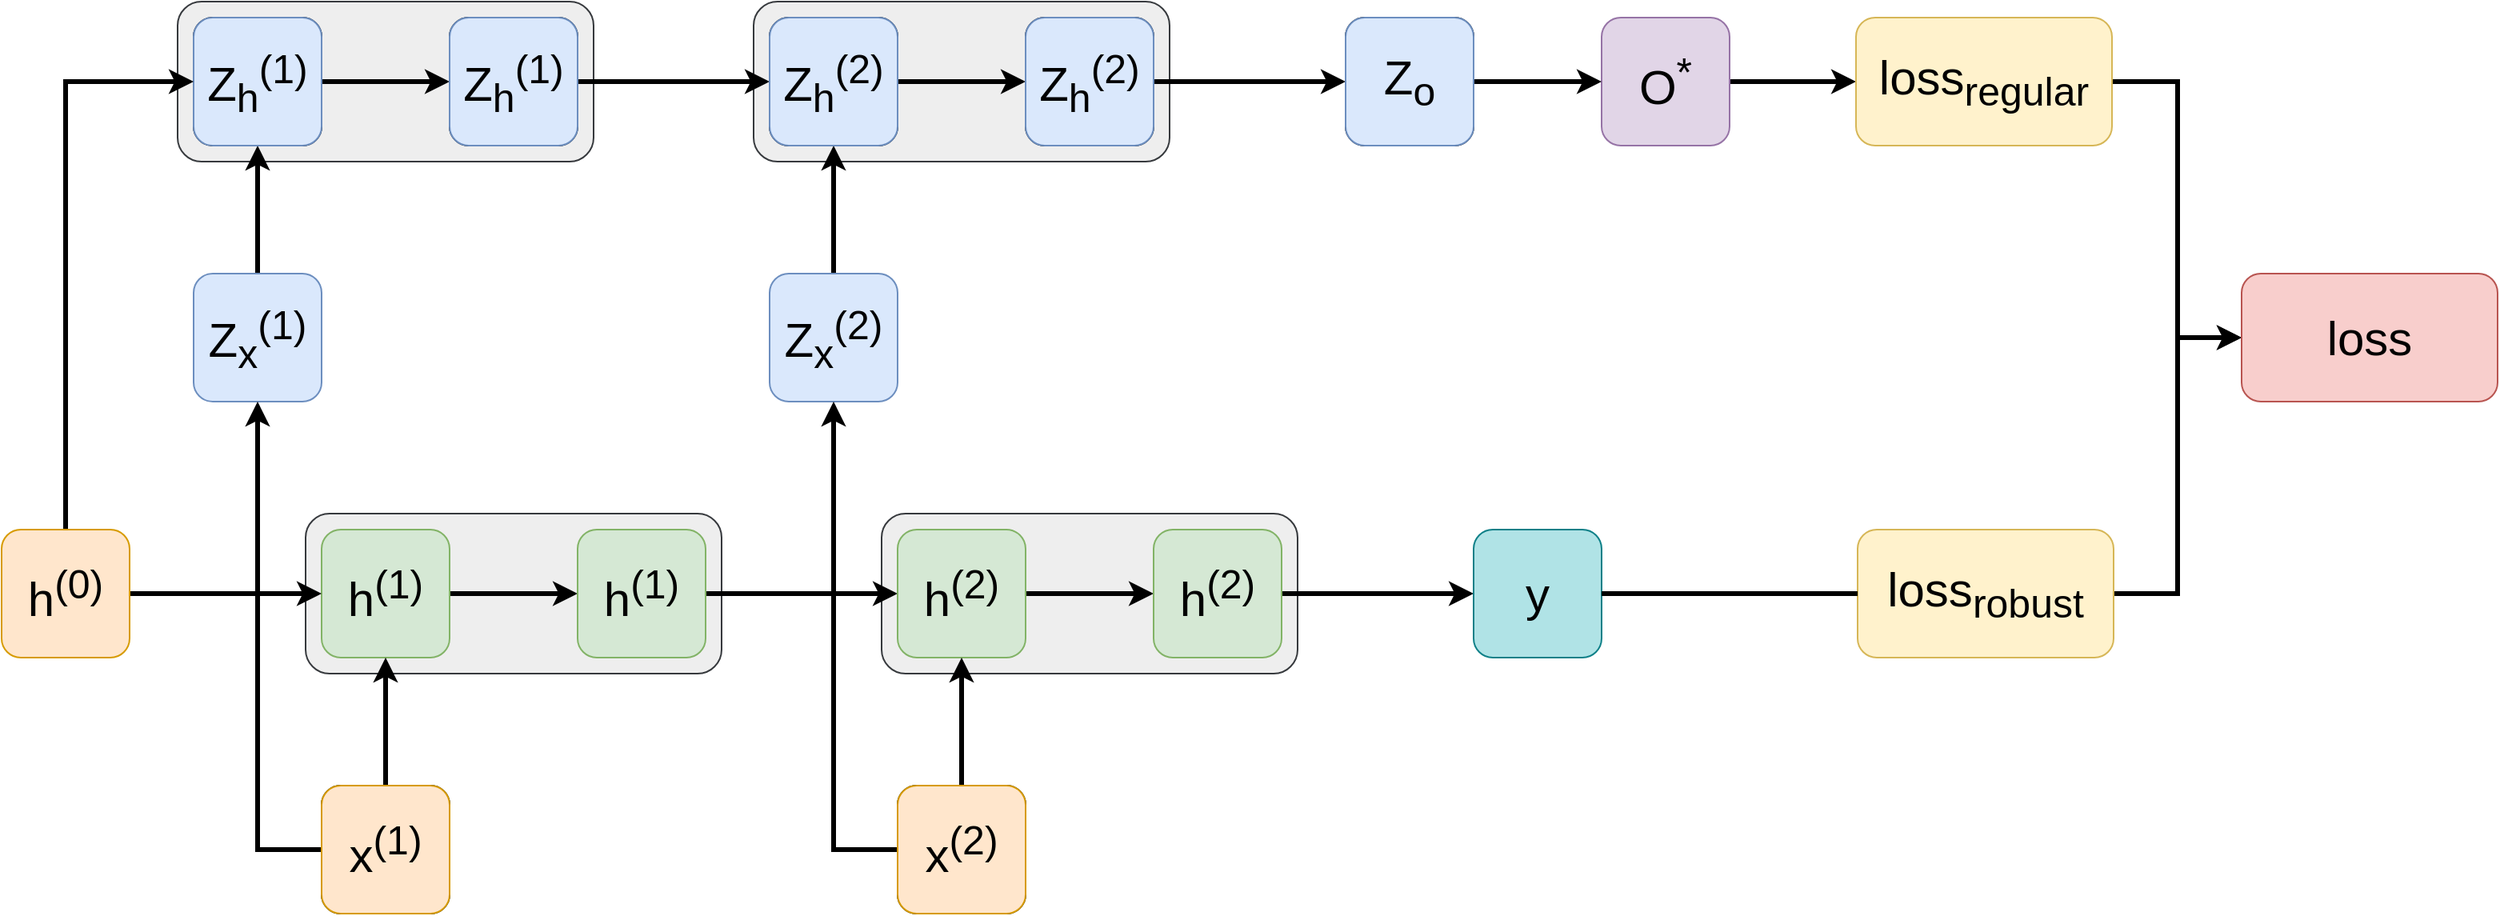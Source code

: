 <mxfile version="16.0.0" type="github">
  <diagram id="0Wm56PS4R_hyQCiAksq0" name="Page-1">
    <mxGraphModel dx="2076" dy="1128" grid="1" gridSize="10" guides="1" tooltips="1" connect="1" arrows="1" fold="1" page="1" pageScale="1" pageWidth="12000" pageHeight="3000" math="0" shadow="0">
      <root>
        <mxCell id="0" />
        <mxCell id="1" parent="0" />
        <mxCell id="2X8ADFfxfaAZpLk_lXrY-82" value="" style="rounded=1;whiteSpace=wrap;html=1;fillColor=#eeeeee;strokeColor=#36393d;" vertex="1" parent="1">
          <mxGeometry x="590" y="350" width="260" height="100" as="geometry" />
        </mxCell>
        <mxCell id="2X8ADFfxfaAZpLk_lXrY-81" value="" style="rounded=1;whiteSpace=wrap;html=1;fillColor=#eeeeee;strokeColor=#36393d;" vertex="1" parent="1">
          <mxGeometry x="230" y="350" width="260" height="100" as="geometry" />
        </mxCell>
        <mxCell id="2X8ADFfxfaAZpLk_lXrY-113" value="" style="edgeStyle=orthogonalEdgeStyle;rounded=0;orthogonalLoop=1;jettySize=auto;html=1;fontSize=22;strokeWidth=3;" edge="1" parent="1" source="2X8ADFfxfaAZpLk_lXrY-21" target="2X8ADFfxfaAZpLk_lXrY-23">
          <mxGeometry relative="1" as="geometry" />
        </mxCell>
        <mxCell id="2X8ADFfxfaAZpLk_lXrY-21" value="&lt;font style=&quot;font-size: 30px&quot;&gt;O&lt;sup&gt;*&lt;/sup&gt;&lt;/font&gt;" style="rounded=1;whiteSpace=wrap;html=1;fillColor=#e1d5e7;strokeColor=#9673a6;" vertex="1" parent="1">
          <mxGeometry x="1120" y="360" width="80" height="80" as="geometry" />
        </mxCell>
        <mxCell id="2X8ADFfxfaAZpLk_lXrY-37" value="" style="edgeStyle=orthogonalEdgeStyle;rounded=0;orthogonalLoop=1;jettySize=auto;html=1;strokeWidth=3;exitX=1;exitY=0.5;exitDx=0;exitDy=0;" edge="1" parent="1" source="2X8ADFfxfaAZpLk_lXrY-22" target="2X8ADFfxfaAZpLk_lXrY-24">
          <mxGeometry relative="1" as="geometry">
            <Array as="points">
              <mxPoint x="1480" y="720" />
              <mxPoint x="1480" y="560" />
            </Array>
          </mxGeometry>
        </mxCell>
        <mxCell id="2X8ADFfxfaAZpLk_lXrY-36" value="" style="edgeStyle=orthogonalEdgeStyle;rounded=0;orthogonalLoop=1;jettySize=auto;html=1;strokeWidth=3;" edge="1" parent="1" source="2X8ADFfxfaAZpLk_lXrY-23" target="2X8ADFfxfaAZpLk_lXrY-24">
          <mxGeometry relative="1" as="geometry">
            <Array as="points">
              <mxPoint x="1480" y="400" />
              <mxPoint x="1480" y="560" />
            </Array>
          </mxGeometry>
        </mxCell>
        <mxCell id="2X8ADFfxfaAZpLk_lXrY-23" value="&lt;font style=&quot;font-size: 30px&quot;&gt;loss&lt;sub&gt;regular&lt;/sub&gt;&lt;/font&gt;" style="rounded=1;whiteSpace=wrap;html=1;fillColor=#fff2cc;strokeColor=#d6b656;" vertex="1" parent="1">
          <mxGeometry x="1279" y="360" width="160" height="80" as="geometry" />
        </mxCell>
        <mxCell id="2X8ADFfxfaAZpLk_lXrY-24" value="&lt;font style=&quot;font-size: 30px&quot;&gt;loss&lt;/font&gt;" style="rounded=1;whiteSpace=wrap;html=1;fillColor=#f8cecc;strokeColor=#b85450;" vertex="1" parent="1">
          <mxGeometry x="1520" y="520" width="160" height="80" as="geometry" />
        </mxCell>
        <mxCell id="2X8ADFfxfaAZpLk_lXrY-50" value="" style="edgeStyle=orthogonalEdgeStyle;rounded=0;orthogonalLoop=1;jettySize=auto;html=1;strokeWidth=3;" edge="1" parent="1" source="2X8ADFfxfaAZpLk_lXrY-51" target="2X8ADFfxfaAZpLk_lXrY-53">
          <mxGeometry relative="1" as="geometry" />
        </mxCell>
        <mxCell id="2X8ADFfxfaAZpLk_lXrY-51" value="" style="rounded=1;whiteSpace=wrap;html=1;" vertex="1" parent="1">
          <mxGeometry x="240" y="360" width="80" height="80" as="geometry" />
        </mxCell>
        <mxCell id="2X8ADFfxfaAZpLk_lXrY-52" value="" style="edgeStyle=orthogonalEdgeStyle;rounded=0;orthogonalLoop=1;jettySize=auto;html=1;strokeWidth=3;" edge="1" parent="1" source="2X8ADFfxfaAZpLk_lXrY-53" target="2X8ADFfxfaAZpLk_lXrY-57">
          <mxGeometry relative="1" as="geometry" />
        </mxCell>
        <mxCell id="2X8ADFfxfaAZpLk_lXrY-53" value="" style="rounded=1;whiteSpace=wrap;html=1;" vertex="1" parent="1">
          <mxGeometry x="400" y="360" width="80" height="80" as="geometry" />
        </mxCell>
        <mxCell id="2X8ADFfxfaAZpLk_lXrY-54" value="" style="edgeStyle=orthogonalEdgeStyle;rounded=0;orthogonalLoop=1;jettySize=auto;html=1;strokeWidth=3;" edge="1" parent="1" source="2X8ADFfxfaAZpLk_lXrY-55" target="2X8ADFfxfaAZpLk_lXrY-51">
          <mxGeometry relative="1" as="geometry" />
        </mxCell>
        <mxCell id="2X8ADFfxfaAZpLk_lXrY-55" value="&lt;font style=&quot;font-size: 30px&quot;&gt;Z&lt;sub&gt;x&lt;/sub&gt;&lt;sup&gt;(1)&lt;/sup&gt;&lt;/font&gt;" style="rounded=1;whiteSpace=wrap;html=1;fillColor=#dae8fc;strokeColor=#6c8ebf;" vertex="1" parent="1">
          <mxGeometry x="240" y="520" width="80" height="80" as="geometry" />
        </mxCell>
        <mxCell id="2X8ADFfxfaAZpLk_lXrY-56" value="" style="edgeStyle=orthogonalEdgeStyle;rounded=0;orthogonalLoop=1;jettySize=auto;html=1;strokeWidth=3;" edge="1" parent="1" source="2X8ADFfxfaAZpLk_lXrY-57" target="2X8ADFfxfaAZpLk_lXrY-59">
          <mxGeometry relative="1" as="geometry" />
        </mxCell>
        <mxCell id="2X8ADFfxfaAZpLk_lXrY-57" value="" style="rounded=1;whiteSpace=wrap;html=1;" vertex="1" parent="1">
          <mxGeometry x="600" y="360" width="80" height="80" as="geometry" />
        </mxCell>
        <mxCell id="2X8ADFfxfaAZpLk_lXrY-58" value="" style="edgeStyle=orthogonalEdgeStyle;rounded=0;orthogonalLoop=1;jettySize=auto;html=1;strokeWidth=3;" edge="1" parent="1" source="2X8ADFfxfaAZpLk_lXrY-59" target="2X8ADFfxfaAZpLk_lXrY-62">
          <mxGeometry relative="1" as="geometry" />
        </mxCell>
        <mxCell id="2X8ADFfxfaAZpLk_lXrY-59" value="" style="rounded=1;whiteSpace=wrap;html=1;" vertex="1" parent="1">
          <mxGeometry x="760" y="360" width="80" height="80" as="geometry" />
        </mxCell>
        <mxCell id="2X8ADFfxfaAZpLk_lXrY-60" value="" style="edgeStyle=orthogonalEdgeStyle;rounded=0;orthogonalLoop=1;jettySize=auto;html=1;strokeWidth=3;" edge="1" parent="1" source="2X8ADFfxfaAZpLk_lXrY-61" target="2X8ADFfxfaAZpLk_lXrY-57">
          <mxGeometry relative="1" as="geometry" />
        </mxCell>
        <mxCell id="2X8ADFfxfaAZpLk_lXrY-61" value="&lt;font style=&quot;font-size: 30px&quot;&gt;Z&lt;sub&gt;x&lt;/sub&gt;&lt;sup&gt;(2)&lt;/sup&gt;&lt;/font&gt;" style="rounded=1;whiteSpace=wrap;html=1;fillColor=#dae8fc;strokeColor=#6c8ebf;" vertex="1" parent="1">
          <mxGeometry x="600" y="520" width="80" height="80" as="geometry" />
        </mxCell>
        <mxCell id="2X8ADFfxfaAZpLk_lXrY-68" value="" style="edgeStyle=orthogonalEdgeStyle;rounded=0;orthogonalLoop=1;jettySize=auto;html=1;strokeWidth=3;" edge="1" parent="1" source="2X8ADFfxfaAZpLk_lXrY-62" target="2X8ADFfxfaAZpLk_lXrY-21">
          <mxGeometry relative="1" as="geometry" />
        </mxCell>
        <mxCell id="2X8ADFfxfaAZpLk_lXrY-62" value="" style="rounded=1;whiteSpace=wrap;html=1;" vertex="1" parent="1">
          <mxGeometry x="960" y="360" width="80" height="80" as="geometry" />
        </mxCell>
        <mxCell id="2X8ADFfxfaAZpLk_lXrY-73" value="&lt;font style=&quot;font-size: 30px&quot;&gt;Z&lt;sub&gt;h&lt;/sub&gt;&lt;sup&gt;(1)&lt;/sup&gt;&lt;/font&gt;" style="rounded=1;whiteSpace=wrap;html=1;fillColor=#dae8fc;strokeColor=#6c8ebf;" vertex="1" parent="1">
          <mxGeometry x="240" y="360" width="80" height="80" as="geometry" />
        </mxCell>
        <mxCell id="2X8ADFfxfaAZpLk_lXrY-74" value="&lt;font style=&quot;font-size: 30px&quot;&gt;Z&lt;sub&gt;h&lt;/sub&gt;&lt;sup&gt;(1)&lt;/sup&gt;&lt;/font&gt;" style="rounded=1;whiteSpace=wrap;html=1;fillColor=#dae8fc;strokeColor=#6c8ebf;" vertex="1" parent="1">
          <mxGeometry x="400" y="360" width="80" height="80" as="geometry" />
        </mxCell>
        <mxCell id="2X8ADFfxfaAZpLk_lXrY-75" value="&lt;font style=&quot;font-size: 30px&quot;&gt;Z&lt;sub&gt;h&lt;/sub&gt;&lt;sup&gt;(2)&lt;/sup&gt;&lt;/font&gt;" style="rounded=1;whiteSpace=wrap;html=1;fillColor=#dae8fc;strokeColor=#6c8ebf;" vertex="1" parent="1">
          <mxGeometry x="600" y="360" width="80" height="80" as="geometry" />
        </mxCell>
        <mxCell id="2X8ADFfxfaAZpLk_lXrY-76" value="&lt;font style=&quot;font-size: 30px&quot;&gt;Z&lt;sub&gt;h&lt;/sub&gt;&lt;sup&gt;(2)&lt;/sup&gt;&lt;/font&gt;" style="rounded=1;whiteSpace=wrap;html=1;fillColor=#dae8fc;strokeColor=#6c8ebf;" vertex="1" parent="1">
          <mxGeometry x="760" y="360" width="80" height="80" as="geometry" />
        </mxCell>
        <mxCell id="2X8ADFfxfaAZpLk_lXrY-77" value="&lt;font style=&quot;font-size: 30px&quot;&gt;Z&lt;sub&gt;o&lt;/sub&gt;&lt;/font&gt;" style="rounded=1;whiteSpace=wrap;html=1;fillColor=#dae8fc;strokeColor=#6c8ebf;" vertex="1" parent="1">
          <mxGeometry x="960" y="360" width="80" height="80" as="geometry" />
        </mxCell>
        <mxCell id="2X8ADFfxfaAZpLk_lXrY-86" value="" style="rounded=1;whiteSpace=wrap;html=1;fillColor=#eeeeee;strokeColor=#36393d;" vertex="1" parent="1">
          <mxGeometry x="670" y="670" width="260" height="100" as="geometry" />
        </mxCell>
        <mxCell id="2X8ADFfxfaAZpLk_lXrY-87" value="" style="rounded=1;whiteSpace=wrap;html=1;fillColor=#eeeeee;strokeColor=#36393d;" vertex="1" parent="1">
          <mxGeometry x="310" y="670" width="260" height="100" as="geometry" />
        </mxCell>
        <mxCell id="2X8ADFfxfaAZpLk_lXrY-90" value="" style="edgeStyle=orthogonalEdgeStyle;rounded=0;orthogonalLoop=1;jettySize=auto;html=1;strokeWidth=3;" edge="1" parent="1" source="2X8ADFfxfaAZpLk_lXrY-91" target="2X8ADFfxfaAZpLk_lXrY-93">
          <mxGeometry relative="1" as="geometry" />
        </mxCell>
        <mxCell id="2X8ADFfxfaAZpLk_lXrY-91" value="&lt;font style=&quot;font-size: 30px&quot;&gt;h&lt;sup&gt;(1)&lt;/sup&gt;&lt;/font&gt;" style="rounded=1;whiteSpace=wrap;html=1;fillColor=#d5e8d4;strokeColor=#82b366;" vertex="1" parent="1">
          <mxGeometry x="320" y="680" width="80" height="80" as="geometry" />
        </mxCell>
        <mxCell id="2X8ADFfxfaAZpLk_lXrY-92" value="" style="edgeStyle=orthogonalEdgeStyle;rounded=0;orthogonalLoop=1;jettySize=auto;html=1;strokeWidth=3;" edge="1" parent="1" source="2X8ADFfxfaAZpLk_lXrY-93" target="2X8ADFfxfaAZpLk_lXrY-97">
          <mxGeometry relative="1" as="geometry" />
        </mxCell>
        <mxCell id="2X8ADFfxfaAZpLk_lXrY-93" value="&lt;font style=&quot;font-size: 30px&quot;&gt;h&lt;sup&gt;(1)&lt;/sup&gt;&lt;/font&gt;" style="rounded=1;whiteSpace=wrap;html=1;fillColor=#d5e8d4;strokeColor=#82b366;" vertex="1" parent="1">
          <mxGeometry x="480" y="680" width="80" height="80" as="geometry" />
        </mxCell>
        <mxCell id="2X8ADFfxfaAZpLk_lXrY-94" value="" style="edgeStyle=orthogonalEdgeStyle;rounded=0;orthogonalLoop=1;jettySize=auto;html=1;strokeWidth=3;" edge="1" parent="1" source="2X8ADFfxfaAZpLk_lXrY-95" target="2X8ADFfxfaAZpLk_lXrY-91">
          <mxGeometry relative="1" as="geometry" />
        </mxCell>
        <mxCell id="2X8ADFfxfaAZpLk_lXrY-95" value="" style="rounded=1;whiteSpace=wrap;html=1;" vertex="1" parent="1">
          <mxGeometry x="320" y="840" width="80" height="80" as="geometry" />
        </mxCell>
        <mxCell id="2X8ADFfxfaAZpLk_lXrY-96" value="" style="edgeStyle=orthogonalEdgeStyle;rounded=0;orthogonalLoop=1;jettySize=auto;html=1;strokeWidth=3;" edge="1" parent="1" source="2X8ADFfxfaAZpLk_lXrY-97" target="2X8ADFfxfaAZpLk_lXrY-99">
          <mxGeometry relative="1" as="geometry" />
        </mxCell>
        <mxCell id="2X8ADFfxfaAZpLk_lXrY-97" value="&lt;font style=&quot;font-size: 30px&quot;&gt;h&lt;sup&gt;(2)&lt;/sup&gt;&lt;/font&gt;" style="rounded=1;whiteSpace=wrap;html=1;fillColor=#d5e8d4;strokeColor=#82b366;" vertex="1" parent="1">
          <mxGeometry x="680" y="680" width="80" height="80" as="geometry" />
        </mxCell>
        <mxCell id="2X8ADFfxfaAZpLk_lXrY-98" value="" style="edgeStyle=orthogonalEdgeStyle;rounded=0;orthogonalLoop=1;jettySize=auto;html=1;strokeWidth=3;" edge="1" parent="1" source="2X8ADFfxfaAZpLk_lXrY-99" target="2X8ADFfxfaAZpLk_lXrY-103">
          <mxGeometry relative="1" as="geometry" />
        </mxCell>
        <mxCell id="2X8ADFfxfaAZpLk_lXrY-99" value="&lt;font style=&quot;font-size: 30px&quot;&gt;h&lt;sup&gt;(2)&lt;/sup&gt;&lt;/font&gt;" style="rounded=1;whiteSpace=wrap;html=1;fillColor=#d5e8d4;strokeColor=#82b366;" vertex="1" parent="1">
          <mxGeometry x="840" y="680" width="80" height="80" as="geometry" />
        </mxCell>
        <mxCell id="2X8ADFfxfaAZpLk_lXrY-100" value="" style="edgeStyle=orthogonalEdgeStyle;rounded=0;orthogonalLoop=1;jettySize=auto;html=1;strokeWidth=3;" edge="1" parent="1" source="2X8ADFfxfaAZpLk_lXrY-101" target="2X8ADFfxfaAZpLk_lXrY-97">
          <mxGeometry relative="1" as="geometry" />
        </mxCell>
        <mxCell id="2X8ADFfxfaAZpLk_lXrY-101" value="" style="rounded=1;whiteSpace=wrap;html=1;" vertex="1" parent="1">
          <mxGeometry x="680" y="840" width="80" height="80" as="geometry" />
        </mxCell>
        <mxCell id="2X8ADFfxfaAZpLk_lXrY-102" value="" style="edgeStyle=orthogonalEdgeStyle;rounded=0;orthogonalLoop=1;jettySize=auto;html=1;strokeWidth=3;startArrow=none;exitX=1;exitY=0.5;exitDx=0;exitDy=0;" edge="1" parent="1" source="2X8ADFfxfaAZpLk_lXrY-22">
          <mxGeometry relative="1" as="geometry">
            <mxPoint x="1440" y="720" as="targetPoint" />
          </mxGeometry>
        </mxCell>
        <mxCell id="2X8ADFfxfaAZpLk_lXrY-103" value="&lt;font style=&quot;font-size: 30px&quot;&gt;y&lt;/font&gt;" style="rounded=1;whiteSpace=wrap;html=1;fillColor=#b0e3e6;strokeColor=#0e8088;" vertex="1" parent="1">
          <mxGeometry x="1040" y="680" width="80" height="80" as="geometry" />
        </mxCell>
        <mxCell id="2X8ADFfxfaAZpLk_lXrY-109" value="" style="edgeStyle=orthogonalEdgeStyle;rounded=0;orthogonalLoop=1;jettySize=auto;html=1;fontSize=22;strokeWidth=3;exitX=1;exitY=0.5;exitDx=0;exitDy=0;" edge="1" parent="1" source="2X8ADFfxfaAZpLk_lXrY-105" target="2X8ADFfxfaAZpLk_lXrY-91">
          <mxGeometry relative="1" as="geometry">
            <mxPoint x="210" y="940" as="sourcePoint" />
            <Array as="points" />
          </mxGeometry>
        </mxCell>
        <mxCell id="2X8ADFfxfaAZpLk_lXrY-110" value="" style="edgeStyle=orthogonalEdgeStyle;rounded=0;orthogonalLoop=1;jettySize=auto;html=1;fontSize=22;strokeWidth=3;" edge="1" parent="1" source="2X8ADFfxfaAZpLk_lXrY-105" target="2X8ADFfxfaAZpLk_lXrY-73">
          <mxGeometry relative="1" as="geometry">
            <Array as="points">
              <mxPoint x="160" y="400" />
            </Array>
          </mxGeometry>
        </mxCell>
        <mxCell id="2X8ADFfxfaAZpLk_lXrY-105" value="&lt;font style=&quot;font-size: 30px&quot;&gt;h&lt;sup&gt;(0)&lt;/sup&gt;&lt;/font&gt;" style="rounded=1;whiteSpace=wrap;html=1;fillColor=#ffe6cc;strokeColor=#d79b00;" vertex="1" parent="1">
          <mxGeometry x="120" y="680" width="80" height="80" as="geometry" />
        </mxCell>
        <mxCell id="2X8ADFfxfaAZpLk_lXrY-111" value="" style="edgeStyle=orthogonalEdgeStyle;rounded=0;orthogonalLoop=1;jettySize=auto;html=1;fontSize=22;strokeWidth=3;" edge="1" parent="1" source="2X8ADFfxfaAZpLk_lXrY-106" target="2X8ADFfxfaAZpLk_lXrY-55">
          <mxGeometry relative="1" as="geometry">
            <Array as="points">
              <mxPoint x="280" y="880" />
            </Array>
          </mxGeometry>
        </mxCell>
        <mxCell id="2X8ADFfxfaAZpLk_lXrY-106" value="&lt;font style=&quot;font-size: 30px&quot;&gt;x&lt;sup&gt;(1)&lt;/sup&gt;&lt;/font&gt;" style="rounded=1;whiteSpace=wrap;html=1;fillColor=#ffe6cc;strokeColor=#d79b00;" vertex="1" parent="1">
          <mxGeometry x="320" y="840" width="80" height="80" as="geometry" />
        </mxCell>
        <mxCell id="2X8ADFfxfaAZpLk_lXrY-112" value="" style="edgeStyle=orthogonalEdgeStyle;rounded=0;orthogonalLoop=1;jettySize=auto;html=1;fontSize=22;strokeWidth=3;" edge="1" parent="1" source="2X8ADFfxfaAZpLk_lXrY-107" target="2X8ADFfxfaAZpLk_lXrY-61">
          <mxGeometry relative="1" as="geometry">
            <Array as="points">
              <mxPoint x="640" y="880" />
            </Array>
          </mxGeometry>
        </mxCell>
        <mxCell id="2X8ADFfxfaAZpLk_lXrY-107" value="&lt;font style=&quot;font-size: 30px&quot;&gt;x&lt;sup&gt;(2)&lt;/sup&gt;&lt;/font&gt;" style="rounded=1;whiteSpace=wrap;html=1;fillColor=#ffe6cc;strokeColor=#d79b00;" vertex="1" parent="1">
          <mxGeometry x="680" y="840" width="80" height="80" as="geometry" />
        </mxCell>
        <mxCell id="2X8ADFfxfaAZpLk_lXrY-22" value="&lt;font style=&quot;font-size: 30px&quot;&gt;loss&lt;sub&gt;robust&lt;/sub&gt;&lt;/font&gt;" style="rounded=1;whiteSpace=wrap;html=1;fillColor=#fff2cc;strokeColor=#d6b656;" vertex="1" parent="1">
          <mxGeometry x="1280" y="680" width="160" height="80" as="geometry" />
        </mxCell>
        <mxCell id="2X8ADFfxfaAZpLk_lXrY-114" value="" style="edgeStyle=orthogonalEdgeStyle;rounded=0;orthogonalLoop=1;jettySize=auto;html=1;strokeWidth=3;endArrow=none;" edge="1" parent="1" source="2X8ADFfxfaAZpLk_lXrY-103" target="2X8ADFfxfaAZpLk_lXrY-22">
          <mxGeometry relative="1" as="geometry">
            <mxPoint x="1120" y="720" as="sourcePoint" />
            <mxPoint x="1360" y="720" as="targetPoint" />
          </mxGeometry>
        </mxCell>
      </root>
    </mxGraphModel>
  </diagram>
</mxfile>
